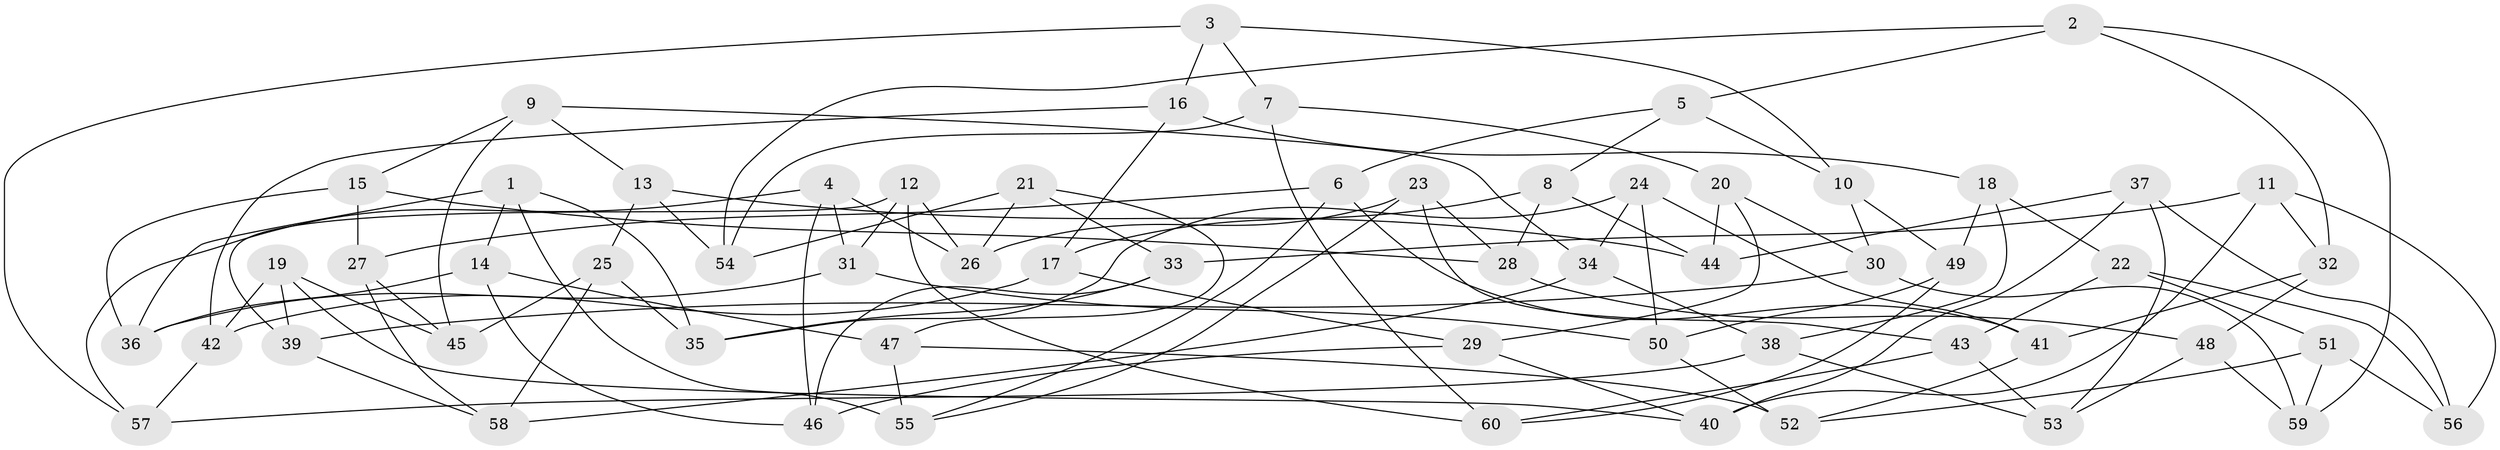 // Generated by graph-tools (version 1.1) at 2025/02/03/09/25 03:02:59]
// undirected, 60 vertices, 120 edges
graph export_dot {
graph [start="1"]
  node [color=gray90,style=filled];
  1;
  2;
  3;
  4;
  5;
  6;
  7;
  8;
  9;
  10;
  11;
  12;
  13;
  14;
  15;
  16;
  17;
  18;
  19;
  20;
  21;
  22;
  23;
  24;
  25;
  26;
  27;
  28;
  29;
  30;
  31;
  32;
  33;
  34;
  35;
  36;
  37;
  38;
  39;
  40;
  41;
  42;
  43;
  44;
  45;
  46;
  47;
  48;
  49;
  50;
  51;
  52;
  53;
  54;
  55;
  56;
  57;
  58;
  59;
  60;
  1 -- 36;
  1 -- 14;
  1 -- 55;
  1 -- 35;
  2 -- 32;
  2 -- 5;
  2 -- 54;
  2 -- 59;
  3 -- 16;
  3 -- 10;
  3 -- 57;
  3 -- 7;
  4 -- 57;
  4 -- 26;
  4 -- 46;
  4 -- 31;
  5 -- 6;
  5 -- 10;
  5 -- 8;
  6 -- 27;
  6 -- 55;
  6 -- 41;
  7 -- 54;
  7 -- 20;
  7 -- 60;
  8 -- 44;
  8 -- 28;
  8 -- 17;
  9 -- 34;
  9 -- 45;
  9 -- 15;
  9 -- 13;
  10 -- 49;
  10 -- 30;
  11 -- 32;
  11 -- 40;
  11 -- 33;
  11 -- 56;
  12 -- 31;
  12 -- 60;
  12 -- 26;
  12 -- 39;
  13 -- 25;
  13 -- 44;
  13 -- 54;
  14 -- 36;
  14 -- 46;
  14 -- 47;
  15 -- 36;
  15 -- 27;
  15 -- 28;
  16 -- 18;
  16 -- 17;
  16 -- 42;
  17 -- 42;
  17 -- 29;
  18 -- 38;
  18 -- 49;
  18 -- 22;
  19 -- 39;
  19 -- 40;
  19 -- 45;
  19 -- 42;
  20 -- 44;
  20 -- 29;
  20 -- 30;
  21 -- 33;
  21 -- 26;
  21 -- 54;
  21 -- 47;
  22 -- 51;
  22 -- 56;
  22 -- 43;
  23 -- 43;
  23 -- 28;
  23 -- 26;
  23 -- 55;
  24 -- 50;
  24 -- 34;
  24 -- 41;
  24 -- 35;
  25 -- 45;
  25 -- 35;
  25 -- 58;
  27 -- 58;
  27 -- 45;
  28 -- 48;
  29 -- 40;
  29 -- 46;
  30 -- 59;
  30 -- 39;
  31 -- 36;
  31 -- 50;
  32 -- 41;
  32 -- 48;
  33 -- 46;
  33 -- 35;
  34 -- 58;
  34 -- 38;
  37 -- 44;
  37 -- 40;
  37 -- 53;
  37 -- 56;
  38 -- 53;
  38 -- 57;
  39 -- 58;
  41 -- 52;
  42 -- 57;
  43 -- 60;
  43 -- 53;
  47 -- 52;
  47 -- 55;
  48 -- 53;
  48 -- 59;
  49 -- 60;
  49 -- 50;
  50 -- 52;
  51 -- 56;
  51 -- 52;
  51 -- 59;
}
